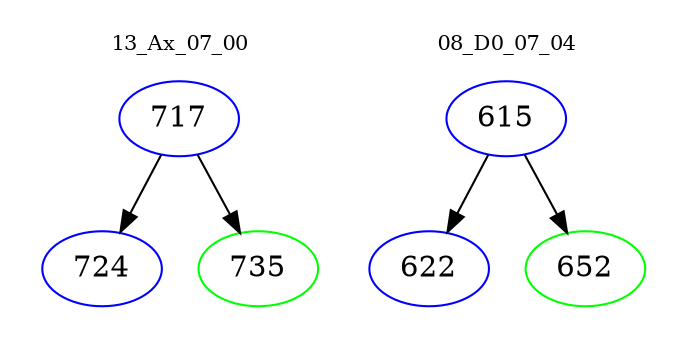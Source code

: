 digraph{
subgraph cluster_0 {
color = white
label = "13_Ax_07_00";
fontsize=10;
T0_717 [label="717", color="blue"]
T0_717 -> T0_724 [color="black"]
T0_724 [label="724", color="blue"]
T0_717 -> T0_735 [color="black"]
T0_735 [label="735", color="green"]
}
subgraph cluster_1 {
color = white
label = "08_D0_07_04";
fontsize=10;
T1_615 [label="615", color="blue"]
T1_615 -> T1_622 [color="black"]
T1_622 [label="622", color="blue"]
T1_615 -> T1_652 [color="black"]
T1_652 [label="652", color="green"]
}
}
